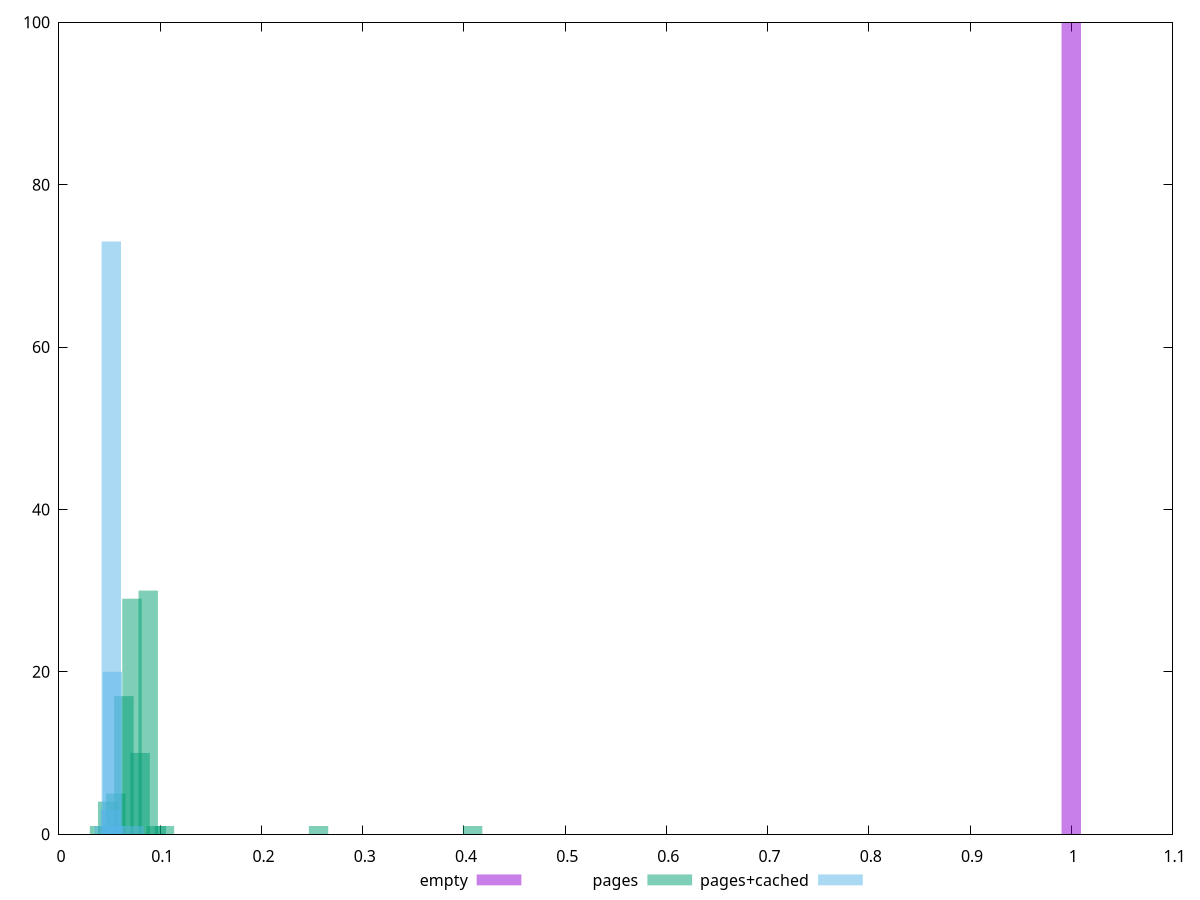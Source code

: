$_empty <<EOF
1 100
EOF
$_pages <<EOF
0.25638591634296837 1
0.09614471862861314 1
0.04006029942858881 1
0.06409647908574209 17
0.07210853897145986 29
0.08813265874289537 30
0.05608441920002433 5
0.08012059885717762 10
0.04807235931430657 4
0.4086150541716058 1
0.1041567785143309 1
EOF
$_pagesCached <<EOF
0.07402930841551728 1
0.05277336837541826 20
0.044710770429173805 1
0.05167392320093038 73
0.0505744780264425 3
0.054239295274735436 1
0.055338740449223316 1
EOF
set key outside below
set terminal pngcairo
set output "report_00004_2020-11-02T20-21-41.718Z/unused-javascript/unused-javascript_empty_pages_pages+cached+hist.png"
set boxwidth 0.019198794011428225
set style fill transparent solid 0.5 noborder
set yrange [0:100]
plot $_empty title "empty" with boxes ,$_pages title "pages" with boxes ,$_pagesCached title "pages+cached" with boxes ,